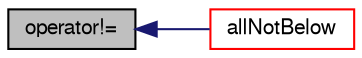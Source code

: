 digraph "operator!="
{
  bgcolor="transparent";
  edge [fontname="FreeSans",fontsize="10",labelfontname="FreeSans",labelfontsize="10"];
  node [fontname="FreeSans",fontsize="10",shape=record];
  rankdir="LR";
  Node5705 [label="operator!=",height=0.2,width=0.4,color="black", fillcolor="grey75", style="filled", fontcolor="black"];
  Node5705 -> Node5706 [dir="back",color="midnightblue",fontsize="10",style="solid",fontname="FreeSans"];
  Node5706 [label="allNotBelow",height=0.2,width=0.4,color="red",URL="$a26274.html#a19bad5da060b5dbeb03e500b7f54fa28"];
}
